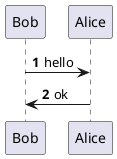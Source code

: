 @startuml
'https://plantuml.com/sequence-diagram

autonumber

skinparam responseMessageBelowArrow true
Bob->Alice:hello
Alice->Bob:ok
@enduml